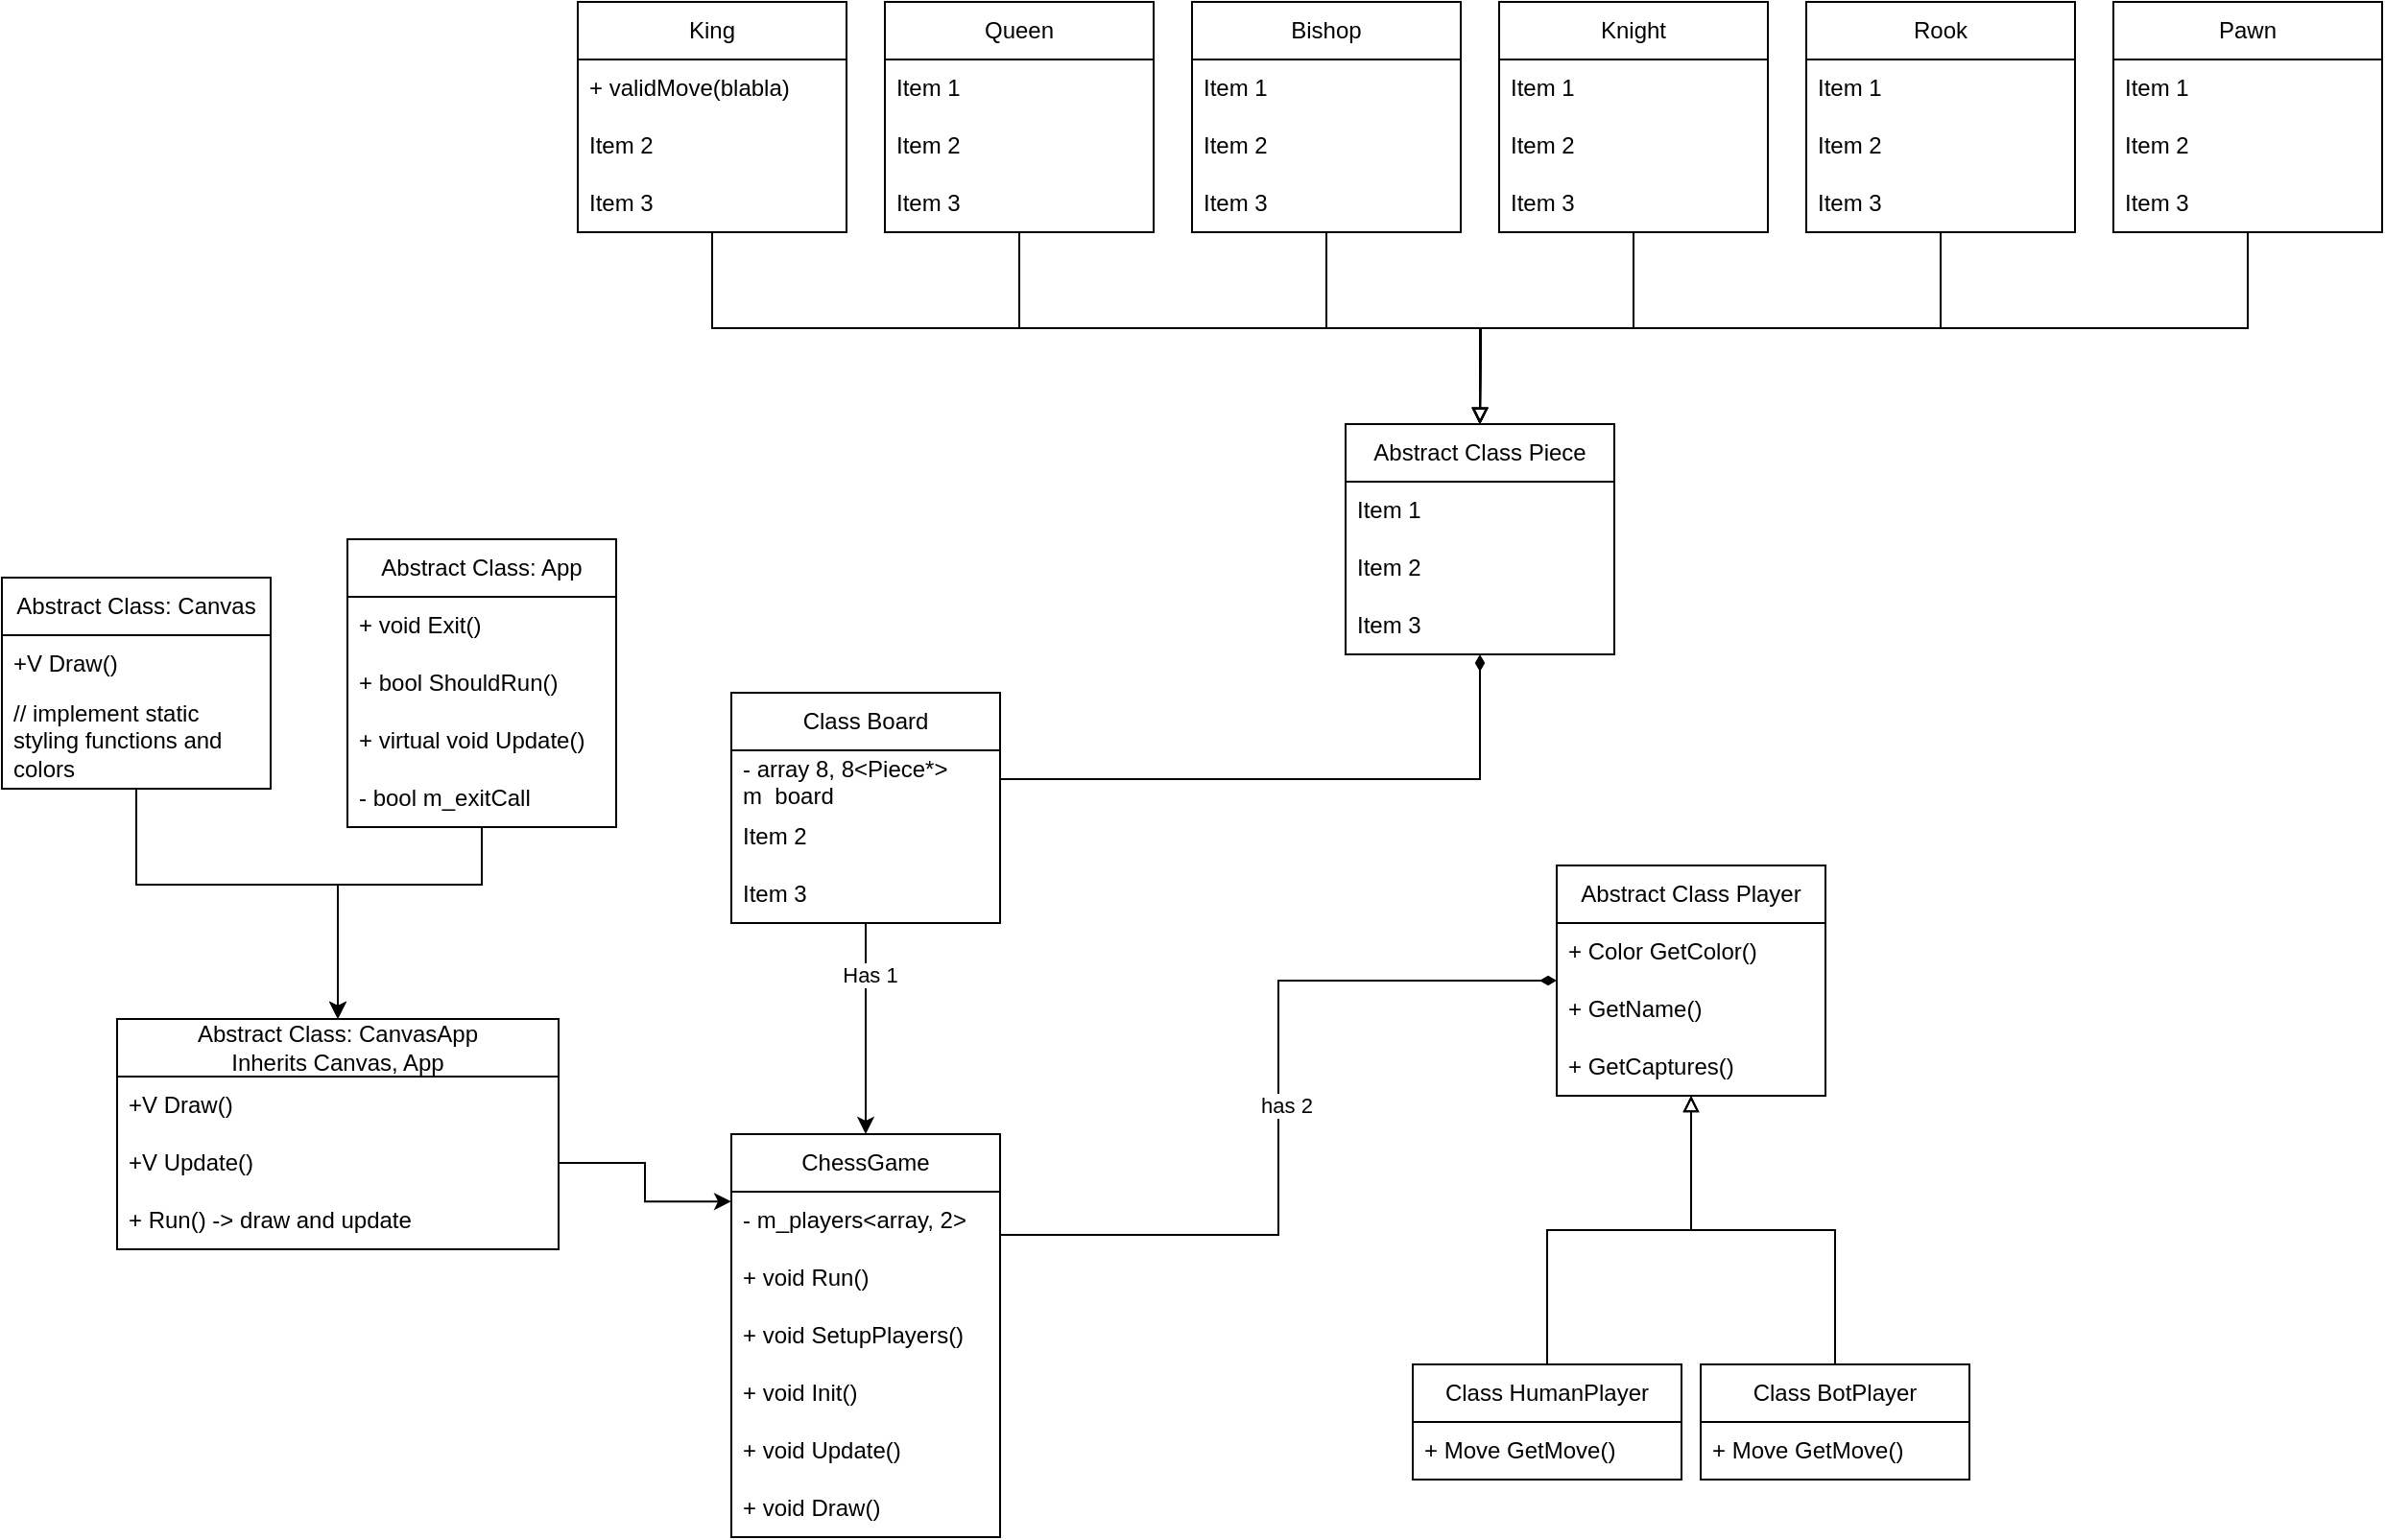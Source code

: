 <mxfile version="26.1.1">
  <diagram name="Page-1" id="PV7IphFvOg5GpPpmCQYh">
    <mxGraphModel dx="1195" dy="726" grid="1" gridSize="10" guides="1" tooltips="1" connect="1" arrows="1" fold="1" page="1" pageScale="1" pageWidth="850" pageHeight="1100" math="0" shadow="0">
      <root>
        <mxCell id="0" />
        <mxCell id="1" parent="0" />
        <mxCell id="C97NGAknHwIKoP9t7SxA-22" style="edgeStyle=orthogonalEdgeStyle;rounded=0;orthogonalLoop=1;jettySize=auto;html=1;entryX=0.5;entryY=0;entryDx=0;entryDy=0;" parent="1" source="C97NGAknHwIKoP9t7SxA-2" target="C97NGAknHwIKoP9t7SxA-16" edge="1">
          <mxGeometry relative="1" as="geometry">
            <Array as="points">
              <mxPoint x="420" y="580" />
              <mxPoint x="345" y="580" />
            </Array>
          </mxGeometry>
        </mxCell>
        <mxCell id="C97NGAknHwIKoP9t7SxA-2" value="Abstract Class: App" style="swimlane;fontStyle=0;childLayout=stackLayout;horizontal=1;startSize=30;horizontalStack=0;resizeParent=1;resizeParentMax=0;resizeLast=0;collapsible=1;marginBottom=0;whiteSpace=wrap;html=1;" parent="1" vertex="1">
          <mxGeometry x="350" y="400" width="140" height="150" as="geometry" />
        </mxCell>
        <mxCell id="C97NGAknHwIKoP9t7SxA-3" value="+ void Exit()" style="text;strokeColor=none;fillColor=none;align=left;verticalAlign=middle;spacingLeft=4;spacingRight=4;overflow=hidden;points=[[0,0.5],[1,0.5]];portConstraint=eastwest;rotatable=0;whiteSpace=wrap;html=1;" parent="C97NGAknHwIKoP9t7SxA-2" vertex="1">
          <mxGeometry y="30" width="140" height="30" as="geometry" />
        </mxCell>
        <mxCell id="C97NGAknHwIKoP9t7SxA-4" value="+ bool ShouldRun()" style="text;strokeColor=none;fillColor=none;align=left;verticalAlign=middle;spacingLeft=4;spacingRight=4;overflow=hidden;points=[[0,0.5],[1,0.5]];portConstraint=eastwest;rotatable=0;whiteSpace=wrap;html=1;" parent="C97NGAknHwIKoP9t7SxA-2" vertex="1">
          <mxGeometry y="60" width="140" height="30" as="geometry" />
        </mxCell>
        <mxCell id="C97NGAknHwIKoP9t7SxA-6" value="+ virtual void Update()&amp;nbsp;" style="text;strokeColor=none;fillColor=none;align=left;verticalAlign=middle;spacingLeft=4;spacingRight=4;overflow=hidden;points=[[0,0.5],[1,0.5]];portConstraint=eastwest;rotatable=0;whiteSpace=wrap;html=1;" parent="C97NGAknHwIKoP9t7SxA-2" vertex="1">
          <mxGeometry y="90" width="140" height="30" as="geometry" />
        </mxCell>
        <mxCell id="C97NGAknHwIKoP9t7SxA-23" value="- bool m_exitCall" style="text;strokeColor=none;fillColor=none;align=left;verticalAlign=middle;spacingLeft=4;spacingRight=4;overflow=hidden;points=[[0,0.5],[1,0.5]];portConstraint=eastwest;rotatable=0;whiteSpace=wrap;html=1;" parent="C97NGAknHwIKoP9t7SxA-2" vertex="1">
          <mxGeometry y="120" width="140" height="30" as="geometry" />
        </mxCell>
        <mxCell id="C97NGAknHwIKoP9t7SxA-21" style="edgeStyle=orthogonalEdgeStyle;rounded=0;orthogonalLoop=1;jettySize=auto;html=1;entryX=0.5;entryY=0;entryDx=0;entryDy=0;" parent="1" source="C97NGAknHwIKoP9t7SxA-11" target="C97NGAknHwIKoP9t7SxA-16" edge="1">
          <mxGeometry relative="1" as="geometry">
            <Array as="points">
              <mxPoint x="240" y="580" />
              <mxPoint x="345" y="580" />
            </Array>
          </mxGeometry>
        </mxCell>
        <mxCell id="C97NGAknHwIKoP9t7SxA-11" value="Abstract Class: Canvas" style="swimlane;fontStyle=0;childLayout=stackLayout;horizontal=1;startSize=30;horizontalStack=0;resizeParent=1;resizeParentMax=0;resizeLast=0;collapsible=1;marginBottom=0;whiteSpace=wrap;html=1;" parent="1" vertex="1">
          <mxGeometry x="170" y="420" width="140" height="110" as="geometry" />
        </mxCell>
        <mxCell id="C97NGAknHwIKoP9t7SxA-12" value="+V Draw()" style="text;strokeColor=none;fillColor=none;align=left;verticalAlign=middle;spacingLeft=4;spacingRight=4;overflow=hidden;points=[[0,0.5],[1,0.5]];portConstraint=eastwest;rotatable=0;whiteSpace=wrap;html=1;" parent="C97NGAknHwIKoP9t7SxA-11" vertex="1">
          <mxGeometry y="30" width="140" height="30" as="geometry" />
        </mxCell>
        <mxCell id="C97NGAknHwIKoP9t7SxA-14" value="// implement static styling functions and colors" style="text;strokeColor=none;fillColor=none;align=left;verticalAlign=middle;spacingLeft=4;spacingRight=4;overflow=hidden;points=[[0,0.5],[1,0.5]];portConstraint=eastwest;rotatable=0;whiteSpace=wrap;html=1;" parent="C97NGAknHwIKoP9t7SxA-11" vertex="1">
          <mxGeometry y="60" width="140" height="50" as="geometry" />
        </mxCell>
        <mxCell id="C97NGAknHwIKoP9t7SxA-16" value="Abstract Class: CanvasApp&lt;br&gt;Inherits Canvas, App" style="swimlane;fontStyle=0;childLayout=stackLayout;horizontal=1;startSize=30;horizontalStack=0;resizeParent=1;resizeParentMax=0;resizeLast=0;collapsible=1;marginBottom=0;whiteSpace=wrap;html=1;" parent="1" vertex="1">
          <mxGeometry x="230" y="650" width="230" height="120" as="geometry" />
        </mxCell>
        <mxCell id="C97NGAknHwIKoP9t7SxA-17" value="+V Draw()" style="text;strokeColor=none;fillColor=none;align=left;verticalAlign=middle;spacingLeft=4;spacingRight=4;overflow=hidden;points=[[0,0.5],[1,0.5]];portConstraint=eastwest;rotatable=0;whiteSpace=wrap;html=1;" parent="C97NGAknHwIKoP9t7SxA-16" vertex="1">
          <mxGeometry y="30" width="230" height="30" as="geometry" />
        </mxCell>
        <mxCell id="C97NGAknHwIKoP9t7SxA-18" value="+V Update()" style="text;strokeColor=none;fillColor=none;align=left;verticalAlign=middle;spacingLeft=4;spacingRight=4;overflow=hidden;points=[[0,0.5],[1,0.5]];portConstraint=eastwest;rotatable=0;whiteSpace=wrap;html=1;" parent="C97NGAknHwIKoP9t7SxA-16" vertex="1">
          <mxGeometry y="60" width="230" height="30" as="geometry" />
        </mxCell>
        <mxCell id="C97NGAknHwIKoP9t7SxA-19" value="+ Run() -&amp;gt; draw and update" style="text;strokeColor=none;fillColor=none;align=left;verticalAlign=middle;spacingLeft=4;spacingRight=4;overflow=hidden;points=[[0,0.5],[1,0.5]];portConstraint=eastwest;rotatable=0;whiteSpace=wrap;html=1;" parent="C97NGAknHwIKoP9t7SxA-16" vertex="1">
          <mxGeometry y="90" width="230" height="30" as="geometry" />
        </mxCell>
        <mxCell id="C97NGAknHwIKoP9t7SxA-24" value="ChessGame" style="swimlane;fontStyle=0;childLayout=stackLayout;horizontal=1;startSize=30;horizontalStack=0;resizeParent=1;resizeParentMax=0;resizeLast=0;collapsible=1;marginBottom=0;whiteSpace=wrap;html=1;" parent="1" vertex="1">
          <mxGeometry x="550" y="710" width="140" height="210" as="geometry" />
        </mxCell>
        <mxCell id="C97NGAknHwIKoP9t7SxA-26" value="- m_players&amp;lt;array, 2&amp;gt;" style="text;strokeColor=none;fillColor=none;align=left;verticalAlign=middle;spacingLeft=4;spacingRight=4;overflow=hidden;points=[[0,0.5],[1,0.5]];portConstraint=eastwest;rotatable=0;whiteSpace=wrap;html=1;" parent="C97NGAknHwIKoP9t7SxA-24" vertex="1">
          <mxGeometry y="30" width="140" height="30" as="geometry" />
        </mxCell>
        <mxCell id="C97NGAknHwIKoP9t7SxA-49" value="+ void Run()" style="text;strokeColor=none;fillColor=none;align=left;verticalAlign=middle;spacingLeft=4;spacingRight=4;overflow=hidden;points=[[0,0.5],[1,0.5]];portConstraint=eastwest;rotatable=0;whiteSpace=wrap;html=1;" parent="C97NGAknHwIKoP9t7SxA-24" vertex="1">
          <mxGeometry y="60" width="140" height="30" as="geometry" />
        </mxCell>
        <mxCell id="4ls9WZT4xBUHSmA4bXE3-19" value="+ void SetupPlayers()" style="text;strokeColor=none;fillColor=none;align=left;verticalAlign=middle;spacingLeft=4;spacingRight=4;overflow=hidden;points=[[0,0.5],[1,0.5]];portConstraint=eastwest;rotatable=0;whiteSpace=wrap;html=1;" vertex="1" parent="C97NGAknHwIKoP9t7SxA-24">
          <mxGeometry y="90" width="140" height="30" as="geometry" />
        </mxCell>
        <mxCell id="4ls9WZT4xBUHSmA4bXE3-20" value="+ void Init()" style="text;strokeColor=none;fillColor=none;align=left;verticalAlign=middle;spacingLeft=4;spacingRight=4;overflow=hidden;points=[[0,0.5],[1,0.5]];portConstraint=eastwest;rotatable=0;whiteSpace=wrap;html=1;" vertex="1" parent="C97NGAknHwIKoP9t7SxA-24">
          <mxGeometry y="120" width="140" height="30" as="geometry" />
        </mxCell>
        <mxCell id="4ls9WZT4xBUHSmA4bXE3-21" value="+ void Update()" style="text;strokeColor=none;fillColor=none;align=left;verticalAlign=middle;spacingLeft=4;spacingRight=4;overflow=hidden;points=[[0,0.5],[1,0.5]];portConstraint=eastwest;rotatable=0;whiteSpace=wrap;html=1;" vertex="1" parent="C97NGAknHwIKoP9t7SxA-24">
          <mxGeometry y="150" width="140" height="30" as="geometry" />
        </mxCell>
        <mxCell id="4ls9WZT4xBUHSmA4bXE3-22" value="+ void Draw()" style="text;strokeColor=none;fillColor=none;align=left;verticalAlign=middle;spacingLeft=4;spacingRight=4;overflow=hidden;points=[[0,0.5],[1,0.5]];portConstraint=eastwest;rotatable=0;whiteSpace=wrap;html=1;" vertex="1" parent="C97NGAknHwIKoP9t7SxA-24">
          <mxGeometry y="180" width="140" height="30" as="geometry" />
        </mxCell>
        <mxCell id="C97NGAknHwIKoP9t7SxA-28" style="edgeStyle=orthogonalEdgeStyle;rounded=0;orthogonalLoop=1;jettySize=auto;html=1;entryX=0;entryY=0.167;entryDx=0;entryDy=0;entryPerimeter=0;" parent="1" source="C97NGAknHwIKoP9t7SxA-18" target="C97NGAknHwIKoP9t7SxA-24" edge="1">
          <mxGeometry relative="1" as="geometry" />
        </mxCell>
        <mxCell id="C97NGAknHwIKoP9t7SxA-50" style="edgeStyle=orthogonalEdgeStyle;rounded=0;orthogonalLoop=1;jettySize=auto;html=1;" parent="1" source="C97NGAknHwIKoP9t7SxA-29" target="C97NGAknHwIKoP9t7SxA-24" edge="1">
          <mxGeometry relative="1" as="geometry" />
        </mxCell>
        <mxCell id="C97NGAknHwIKoP9t7SxA-51" value="Has 1" style="edgeLabel;html=1;align=center;verticalAlign=middle;resizable=0;points=[];" parent="C97NGAknHwIKoP9t7SxA-50" vertex="1" connectable="0">
          <mxGeometry x="-0.514" y="2" relative="1" as="geometry">
            <mxPoint as="offset" />
          </mxGeometry>
        </mxCell>
        <mxCell id="C97NGAknHwIKoP9t7SxA-29" value="Class Board" style="swimlane;fontStyle=0;childLayout=stackLayout;horizontal=1;startSize=30;horizontalStack=0;resizeParent=1;resizeParentMax=0;resizeLast=0;collapsible=1;marginBottom=0;whiteSpace=wrap;html=1;" parent="1" vertex="1">
          <mxGeometry x="550" y="480" width="140" height="120" as="geometry" />
        </mxCell>
        <mxCell id="C97NGAknHwIKoP9t7SxA-30" value="- array 8, 8&amp;lt;Piece*&amp;gt; m_board" style="text;strokeColor=none;fillColor=none;align=left;verticalAlign=middle;spacingLeft=4;spacingRight=4;overflow=hidden;points=[[0,0.5],[1,0.5]];portConstraint=eastwest;rotatable=0;whiteSpace=wrap;html=1;" parent="C97NGAknHwIKoP9t7SxA-29" vertex="1">
          <mxGeometry y="30" width="140" height="30" as="geometry" />
        </mxCell>
        <mxCell id="C97NGAknHwIKoP9t7SxA-31" value="Item 2" style="text;strokeColor=none;fillColor=none;align=left;verticalAlign=middle;spacingLeft=4;spacingRight=4;overflow=hidden;points=[[0,0.5],[1,0.5]];portConstraint=eastwest;rotatable=0;whiteSpace=wrap;html=1;" parent="C97NGAknHwIKoP9t7SxA-29" vertex="1">
          <mxGeometry y="60" width="140" height="30" as="geometry" />
        </mxCell>
        <mxCell id="C97NGAknHwIKoP9t7SxA-32" value="Item 3" style="text;strokeColor=none;fillColor=none;align=left;verticalAlign=middle;spacingLeft=4;spacingRight=4;overflow=hidden;points=[[0,0.5],[1,0.5]];portConstraint=eastwest;rotatable=0;whiteSpace=wrap;html=1;" parent="C97NGAknHwIKoP9t7SxA-29" vertex="1">
          <mxGeometry y="90" width="140" height="30" as="geometry" />
        </mxCell>
        <mxCell id="C97NGAknHwIKoP9t7SxA-45" style="edgeStyle=orthogonalEdgeStyle;rounded=0;orthogonalLoop=1;jettySize=auto;html=1;entryX=0.5;entryY=0;entryDx=0;entryDy=0;startArrow=block;startFill=0;endArrow=none;" parent="1" source="C97NGAknHwIKoP9t7SxA-33" target="C97NGAknHwIKoP9t7SxA-37" edge="1">
          <mxGeometry relative="1" as="geometry" />
        </mxCell>
        <mxCell id="C97NGAknHwIKoP9t7SxA-46" style="edgeStyle=orthogonalEdgeStyle;rounded=0;orthogonalLoop=1;jettySize=auto;html=1;entryX=0.5;entryY=0;entryDx=0;entryDy=0;endArrow=none;startFill=0;startArrow=block;" parent="1" source="C97NGAknHwIKoP9t7SxA-33" target="C97NGAknHwIKoP9t7SxA-41" edge="1">
          <mxGeometry relative="1" as="geometry" />
        </mxCell>
        <mxCell id="C97NGAknHwIKoP9t7SxA-47" style="edgeStyle=orthogonalEdgeStyle;rounded=0;orthogonalLoop=1;jettySize=auto;html=1;entryX=1;entryY=0.25;entryDx=0;entryDy=0;startArrow=diamondThin;startFill=1;endArrow=none;" parent="1" source="C97NGAknHwIKoP9t7SxA-33" target="C97NGAknHwIKoP9t7SxA-24" edge="1">
          <mxGeometry relative="1" as="geometry" />
        </mxCell>
        <mxCell id="C97NGAknHwIKoP9t7SxA-48" value="has 2" style="edgeLabel;html=1;align=center;verticalAlign=middle;resizable=0;points=[];" parent="C97NGAknHwIKoP9t7SxA-47" vertex="1" connectable="0">
          <mxGeometry x="-0.007" y="4" relative="1" as="geometry">
            <mxPoint as="offset" />
          </mxGeometry>
        </mxCell>
        <mxCell id="C97NGAknHwIKoP9t7SxA-33" value="Abstract Class Player" style="swimlane;fontStyle=0;childLayout=stackLayout;horizontal=1;startSize=30;horizontalStack=0;resizeParent=1;resizeParentMax=0;resizeLast=0;collapsible=1;marginBottom=0;whiteSpace=wrap;html=1;" parent="1" vertex="1">
          <mxGeometry x="980" y="570" width="140" height="120" as="geometry" />
        </mxCell>
        <mxCell id="C97NGAknHwIKoP9t7SxA-34" value="+ Color GetColor()" style="text;strokeColor=none;fillColor=none;align=left;verticalAlign=middle;spacingLeft=4;spacingRight=4;overflow=hidden;points=[[0,0.5],[1,0.5]];portConstraint=eastwest;rotatable=0;whiteSpace=wrap;html=1;" parent="C97NGAknHwIKoP9t7SxA-33" vertex="1">
          <mxGeometry y="30" width="140" height="30" as="geometry" />
        </mxCell>
        <mxCell id="C97NGAknHwIKoP9t7SxA-36" value="+ GetName()" style="text;strokeColor=none;fillColor=none;align=left;verticalAlign=middle;spacingLeft=4;spacingRight=4;overflow=hidden;points=[[0,0.5],[1,0.5]];portConstraint=eastwest;rotatable=0;whiteSpace=wrap;html=1;" parent="C97NGAknHwIKoP9t7SxA-33" vertex="1">
          <mxGeometry y="60" width="140" height="30" as="geometry" />
        </mxCell>
        <mxCell id="I_alZ1mFx1OADWiArfao-1" value="+ GetCaptures()" style="text;strokeColor=none;fillColor=none;align=left;verticalAlign=middle;spacingLeft=4;spacingRight=4;overflow=hidden;points=[[0,0.5],[1,0.5]];portConstraint=eastwest;rotatable=0;whiteSpace=wrap;html=1;" parent="C97NGAknHwIKoP9t7SxA-33" vertex="1">
          <mxGeometry y="90" width="140" height="30" as="geometry" />
        </mxCell>
        <mxCell id="C97NGAknHwIKoP9t7SxA-37" value="Class HumanPlayer" style="swimlane;fontStyle=0;childLayout=stackLayout;horizontal=1;startSize=30;horizontalStack=0;resizeParent=1;resizeParentMax=0;resizeLast=0;collapsible=1;marginBottom=0;whiteSpace=wrap;html=1;" parent="1" vertex="1">
          <mxGeometry x="905" y="830" width="140" height="60" as="geometry" />
        </mxCell>
        <mxCell id="C97NGAknHwIKoP9t7SxA-38" value="+ Move GetMove()" style="text;strokeColor=none;fillColor=none;align=left;verticalAlign=middle;spacingLeft=4;spacingRight=4;overflow=hidden;points=[[0,0.5],[1,0.5]];portConstraint=eastwest;rotatable=0;whiteSpace=wrap;html=1;" parent="C97NGAknHwIKoP9t7SxA-37" vertex="1">
          <mxGeometry y="30" width="140" height="30" as="geometry" />
        </mxCell>
        <mxCell id="C97NGAknHwIKoP9t7SxA-41" value="Class BotPlayer" style="swimlane;fontStyle=0;childLayout=stackLayout;horizontal=1;startSize=30;horizontalStack=0;resizeParent=1;resizeParentMax=0;resizeLast=0;collapsible=1;marginBottom=0;whiteSpace=wrap;html=1;" parent="1" vertex="1">
          <mxGeometry x="1055" y="830" width="140" height="60" as="geometry" />
        </mxCell>
        <mxCell id="C97NGAknHwIKoP9t7SxA-42" value="+ Move GetMove()" style="text;strokeColor=none;fillColor=none;align=left;verticalAlign=middle;spacingLeft=4;spacingRight=4;overflow=hidden;points=[[0,0.5],[1,0.5]];portConstraint=eastwest;rotatable=0;whiteSpace=wrap;html=1;" parent="C97NGAknHwIKoP9t7SxA-41" vertex="1">
          <mxGeometry y="30" width="140" height="30" as="geometry" />
        </mxCell>
        <mxCell id="C97NGAknHwIKoP9t7SxA-56" style="edgeStyle=orthogonalEdgeStyle;rounded=0;orthogonalLoop=1;jettySize=auto;html=1;entryX=1;entryY=0.5;entryDx=0;entryDy=0;startArrow=diamondThin;startFill=1;endArrow=none;" parent="1" source="C97NGAknHwIKoP9t7SxA-52" target="C97NGAknHwIKoP9t7SxA-30" edge="1">
          <mxGeometry relative="1" as="geometry" />
        </mxCell>
        <mxCell id="C97NGAknHwIKoP9t7SxA-52" value="Abstract Class Piece" style="swimlane;fontStyle=0;childLayout=stackLayout;horizontal=1;startSize=30;horizontalStack=0;resizeParent=1;resizeParentMax=0;resizeLast=0;collapsible=1;marginBottom=0;whiteSpace=wrap;html=1;" parent="1" vertex="1">
          <mxGeometry x="870" y="340" width="140" height="120" as="geometry" />
        </mxCell>
        <mxCell id="C97NGAknHwIKoP9t7SxA-53" value="Item 1" style="text;strokeColor=none;fillColor=none;align=left;verticalAlign=middle;spacingLeft=4;spacingRight=4;overflow=hidden;points=[[0,0.5],[1,0.5]];portConstraint=eastwest;rotatable=0;whiteSpace=wrap;html=1;" parent="C97NGAknHwIKoP9t7SxA-52" vertex="1">
          <mxGeometry y="30" width="140" height="30" as="geometry" />
        </mxCell>
        <mxCell id="C97NGAknHwIKoP9t7SxA-54" value="Item 2" style="text;strokeColor=none;fillColor=none;align=left;verticalAlign=middle;spacingLeft=4;spacingRight=4;overflow=hidden;points=[[0,0.5],[1,0.5]];portConstraint=eastwest;rotatable=0;whiteSpace=wrap;html=1;" parent="C97NGAknHwIKoP9t7SxA-52" vertex="1">
          <mxGeometry y="60" width="140" height="30" as="geometry" />
        </mxCell>
        <mxCell id="C97NGAknHwIKoP9t7SxA-55" value="Item 3" style="text;strokeColor=none;fillColor=none;align=left;verticalAlign=middle;spacingLeft=4;spacingRight=4;overflow=hidden;points=[[0,0.5],[1,0.5]];portConstraint=eastwest;rotatable=0;whiteSpace=wrap;html=1;" parent="C97NGAknHwIKoP9t7SxA-52" vertex="1">
          <mxGeometry y="90" width="140" height="30" as="geometry" />
        </mxCell>
        <mxCell id="4ls9WZT4xBUHSmA4bXE3-31" style="edgeStyle=orthogonalEdgeStyle;rounded=0;orthogonalLoop=1;jettySize=auto;html=1;exitX=0.5;exitY=1;exitDx=0;exitDy=0;entryX=0.5;entryY=0;entryDx=0;entryDy=0;endArrow=block;endFill=0;" edge="1" parent="1" source="4ls9WZT4xBUHSmA4bXE3-3" target="C97NGAknHwIKoP9t7SxA-52">
          <mxGeometry relative="1" as="geometry" />
        </mxCell>
        <mxCell id="4ls9WZT4xBUHSmA4bXE3-3" value="King" style="swimlane;fontStyle=0;childLayout=stackLayout;horizontal=1;startSize=30;horizontalStack=0;resizeParent=1;resizeParentMax=0;resizeLast=0;collapsible=1;marginBottom=0;whiteSpace=wrap;html=1;" vertex="1" parent="1">
          <mxGeometry x="470" y="120" width="140" height="120" as="geometry" />
        </mxCell>
        <mxCell id="4ls9WZT4xBUHSmA4bXE3-4" value="+ validMove(blabla)" style="text;strokeColor=none;fillColor=none;align=left;verticalAlign=middle;spacingLeft=4;spacingRight=4;overflow=hidden;points=[[0,0.5],[1,0.5]];portConstraint=eastwest;rotatable=0;whiteSpace=wrap;html=1;" vertex="1" parent="4ls9WZT4xBUHSmA4bXE3-3">
          <mxGeometry y="30" width="140" height="30" as="geometry" />
        </mxCell>
        <mxCell id="4ls9WZT4xBUHSmA4bXE3-5" value="Item 2" style="text;strokeColor=none;fillColor=none;align=left;verticalAlign=middle;spacingLeft=4;spacingRight=4;overflow=hidden;points=[[0,0.5],[1,0.5]];portConstraint=eastwest;rotatable=0;whiteSpace=wrap;html=1;" vertex="1" parent="4ls9WZT4xBUHSmA4bXE3-3">
          <mxGeometry y="60" width="140" height="30" as="geometry" />
        </mxCell>
        <mxCell id="4ls9WZT4xBUHSmA4bXE3-6" value="Item 3" style="text;strokeColor=none;fillColor=none;align=left;verticalAlign=middle;spacingLeft=4;spacingRight=4;overflow=hidden;points=[[0,0.5],[1,0.5]];portConstraint=eastwest;rotatable=0;whiteSpace=wrap;html=1;" vertex="1" parent="4ls9WZT4xBUHSmA4bXE3-3">
          <mxGeometry y="90" width="140" height="30" as="geometry" />
        </mxCell>
        <mxCell id="4ls9WZT4xBUHSmA4bXE3-32" style="edgeStyle=orthogonalEdgeStyle;rounded=0;orthogonalLoop=1;jettySize=auto;html=1;exitX=0.5;exitY=1;exitDx=0;exitDy=0;endArrow=block;endFill=0;" edge="1" parent="1" source="4ls9WZT4xBUHSmA4bXE3-7">
          <mxGeometry relative="1" as="geometry">
            <mxPoint x="940" y="340" as="targetPoint" />
          </mxGeometry>
        </mxCell>
        <mxCell id="4ls9WZT4xBUHSmA4bXE3-7" value="Queen" style="swimlane;fontStyle=0;childLayout=stackLayout;horizontal=1;startSize=30;horizontalStack=0;resizeParent=1;resizeParentMax=0;resizeLast=0;collapsible=1;marginBottom=0;whiteSpace=wrap;html=1;" vertex="1" parent="1">
          <mxGeometry x="630" y="120" width="140" height="120" as="geometry" />
        </mxCell>
        <mxCell id="4ls9WZT4xBUHSmA4bXE3-8" value="Item 1" style="text;strokeColor=none;fillColor=none;align=left;verticalAlign=middle;spacingLeft=4;spacingRight=4;overflow=hidden;points=[[0,0.5],[1,0.5]];portConstraint=eastwest;rotatable=0;whiteSpace=wrap;html=1;" vertex="1" parent="4ls9WZT4xBUHSmA4bXE3-7">
          <mxGeometry y="30" width="140" height="30" as="geometry" />
        </mxCell>
        <mxCell id="4ls9WZT4xBUHSmA4bXE3-9" value="Item 2" style="text;strokeColor=none;fillColor=none;align=left;verticalAlign=middle;spacingLeft=4;spacingRight=4;overflow=hidden;points=[[0,0.5],[1,0.5]];portConstraint=eastwest;rotatable=0;whiteSpace=wrap;html=1;" vertex="1" parent="4ls9WZT4xBUHSmA4bXE3-7">
          <mxGeometry y="60" width="140" height="30" as="geometry" />
        </mxCell>
        <mxCell id="4ls9WZT4xBUHSmA4bXE3-10" value="Item 3" style="text;strokeColor=none;fillColor=none;align=left;verticalAlign=middle;spacingLeft=4;spacingRight=4;overflow=hidden;points=[[0,0.5],[1,0.5]];portConstraint=eastwest;rotatable=0;whiteSpace=wrap;html=1;" vertex="1" parent="4ls9WZT4xBUHSmA4bXE3-7">
          <mxGeometry y="90" width="140" height="30" as="geometry" />
        </mxCell>
        <mxCell id="4ls9WZT4xBUHSmA4bXE3-33" style="edgeStyle=orthogonalEdgeStyle;rounded=0;orthogonalLoop=1;jettySize=auto;html=1;exitX=0.5;exitY=1;exitDx=0;exitDy=0;endArrow=block;endFill=0;" edge="1" parent="1" source="4ls9WZT4xBUHSmA4bXE3-11">
          <mxGeometry relative="1" as="geometry">
            <mxPoint x="940" y="340" as="targetPoint" />
          </mxGeometry>
        </mxCell>
        <mxCell id="4ls9WZT4xBUHSmA4bXE3-11" value="Bishop" style="swimlane;fontStyle=0;childLayout=stackLayout;horizontal=1;startSize=30;horizontalStack=0;resizeParent=1;resizeParentMax=0;resizeLast=0;collapsible=1;marginBottom=0;whiteSpace=wrap;html=1;" vertex="1" parent="1">
          <mxGeometry x="790" y="120" width="140" height="120" as="geometry" />
        </mxCell>
        <mxCell id="4ls9WZT4xBUHSmA4bXE3-12" value="Item 1" style="text;strokeColor=none;fillColor=none;align=left;verticalAlign=middle;spacingLeft=4;spacingRight=4;overflow=hidden;points=[[0,0.5],[1,0.5]];portConstraint=eastwest;rotatable=0;whiteSpace=wrap;html=1;" vertex="1" parent="4ls9WZT4xBUHSmA4bXE3-11">
          <mxGeometry y="30" width="140" height="30" as="geometry" />
        </mxCell>
        <mxCell id="4ls9WZT4xBUHSmA4bXE3-13" value="Item 2" style="text;strokeColor=none;fillColor=none;align=left;verticalAlign=middle;spacingLeft=4;spacingRight=4;overflow=hidden;points=[[0,0.5],[1,0.5]];portConstraint=eastwest;rotatable=0;whiteSpace=wrap;html=1;" vertex="1" parent="4ls9WZT4xBUHSmA4bXE3-11">
          <mxGeometry y="60" width="140" height="30" as="geometry" />
        </mxCell>
        <mxCell id="4ls9WZT4xBUHSmA4bXE3-14" value="Item 3" style="text;strokeColor=none;fillColor=none;align=left;verticalAlign=middle;spacingLeft=4;spacingRight=4;overflow=hidden;points=[[0,0.5],[1,0.5]];portConstraint=eastwest;rotatable=0;whiteSpace=wrap;html=1;" vertex="1" parent="4ls9WZT4xBUHSmA4bXE3-11">
          <mxGeometry y="90" width="140" height="30" as="geometry" />
        </mxCell>
        <mxCell id="4ls9WZT4xBUHSmA4bXE3-34" style="edgeStyle=orthogonalEdgeStyle;rounded=0;orthogonalLoop=1;jettySize=auto;html=1;exitX=0.5;exitY=1;exitDx=0;exitDy=0;endArrow=block;endFill=0;" edge="1" parent="1" source="4ls9WZT4xBUHSmA4bXE3-15">
          <mxGeometry relative="1" as="geometry">
            <mxPoint x="940" y="340" as="targetPoint" />
          </mxGeometry>
        </mxCell>
        <mxCell id="4ls9WZT4xBUHSmA4bXE3-15" value="Knight" style="swimlane;fontStyle=0;childLayout=stackLayout;horizontal=1;startSize=30;horizontalStack=0;resizeParent=1;resizeParentMax=0;resizeLast=0;collapsible=1;marginBottom=0;whiteSpace=wrap;html=1;" vertex="1" parent="1">
          <mxGeometry x="950" y="120" width="140" height="120" as="geometry" />
        </mxCell>
        <mxCell id="4ls9WZT4xBUHSmA4bXE3-16" value="Item 1" style="text;strokeColor=none;fillColor=none;align=left;verticalAlign=middle;spacingLeft=4;spacingRight=4;overflow=hidden;points=[[0,0.5],[1,0.5]];portConstraint=eastwest;rotatable=0;whiteSpace=wrap;html=1;" vertex="1" parent="4ls9WZT4xBUHSmA4bXE3-15">
          <mxGeometry y="30" width="140" height="30" as="geometry" />
        </mxCell>
        <mxCell id="4ls9WZT4xBUHSmA4bXE3-17" value="Item 2" style="text;strokeColor=none;fillColor=none;align=left;verticalAlign=middle;spacingLeft=4;spacingRight=4;overflow=hidden;points=[[0,0.5],[1,0.5]];portConstraint=eastwest;rotatable=0;whiteSpace=wrap;html=1;" vertex="1" parent="4ls9WZT4xBUHSmA4bXE3-15">
          <mxGeometry y="60" width="140" height="30" as="geometry" />
        </mxCell>
        <mxCell id="4ls9WZT4xBUHSmA4bXE3-18" value="Item 3" style="text;strokeColor=none;fillColor=none;align=left;verticalAlign=middle;spacingLeft=4;spacingRight=4;overflow=hidden;points=[[0,0.5],[1,0.5]];portConstraint=eastwest;rotatable=0;whiteSpace=wrap;html=1;" vertex="1" parent="4ls9WZT4xBUHSmA4bXE3-15">
          <mxGeometry y="90" width="140" height="30" as="geometry" />
        </mxCell>
        <mxCell id="4ls9WZT4xBUHSmA4bXE3-36" style="edgeStyle=orthogonalEdgeStyle;rounded=0;orthogonalLoop=1;jettySize=auto;html=1;exitX=0.5;exitY=1;exitDx=0;exitDy=0;entryX=0.5;entryY=0;entryDx=0;entryDy=0;endArrow=block;endFill=0;" edge="1" parent="1" source="4ls9WZT4xBUHSmA4bXE3-23" target="C97NGAknHwIKoP9t7SxA-52">
          <mxGeometry relative="1" as="geometry" />
        </mxCell>
        <mxCell id="4ls9WZT4xBUHSmA4bXE3-23" value="Pawn" style="swimlane;fontStyle=0;childLayout=stackLayout;horizontal=1;startSize=30;horizontalStack=0;resizeParent=1;resizeParentMax=0;resizeLast=0;collapsible=1;marginBottom=0;whiteSpace=wrap;html=1;" vertex="1" parent="1">
          <mxGeometry x="1270" y="120" width="140" height="120" as="geometry" />
        </mxCell>
        <mxCell id="4ls9WZT4xBUHSmA4bXE3-24" value="Item 1" style="text;strokeColor=none;fillColor=none;align=left;verticalAlign=middle;spacingLeft=4;spacingRight=4;overflow=hidden;points=[[0,0.5],[1,0.5]];portConstraint=eastwest;rotatable=0;whiteSpace=wrap;html=1;" vertex="1" parent="4ls9WZT4xBUHSmA4bXE3-23">
          <mxGeometry y="30" width="140" height="30" as="geometry" />
        </mxCell>
        <mxCell id="4ls9WZT4xBUHSmA4bXE3-25" value="Item 2" style="text;strokeColor=none;fillColor=none;align=left;verticalAlign=middle;spacingLeft=4;spacingRight=4;overflow=hidden;points=[[0,0.5],[1,0.5]];portConstraint=eastwest;rotatable=0;whiteSpace=wrap;html=1;" vertex="1" parent="4ls9WZT4xBUHSmA4bXE3-23">
          <mxGeometry y="60" width="140" height="30" as="geometry" />
        </mxCell>
        <mxCell id="4ls9WZT4xBUHSmA4bXE3-26" value="Item 3" style="text;strokeColor=none;fillColor=none;align=left;verticalAlign=middle;spacingLeft=4;spacingRight=4;overflow=hidden;points=[[0,0.5],[1,0.5]];portConstraint=eastwest;rotatable=0;whiteSpace=wrap;html=1;" vertex="1" parent="4ls9WZT4xBUHSmA4bXE3-23">
          <mxGeometry y="90" width="140" height="30" as="geometry" />
        </mxCell>
        <mxCell id="4ls9WZT4xBUHSmA4bXE3-35" style="edgeStyle=orthogonalEdgeStyle;rounded=0;orthogonalLoop=1;jettySize=auto;html=1;exitX=0.5;exitY=1;exitDx=0;exitDy=0;entryX=0.5;entryY=0;entryDx=0;entryDy=0;endArrow=block;endFill=0;" edge="1" parent="1" source="4ls9WZT4xBUHSmA4bXE3-27" target="C97NGAknHwIKoP9t7SxA-52">
          <mxGeometry relative="1" as="geometry" />
        </mxCell>
        <mxCell id="4ls9WZT4xBUHSmA4bXE3-27" value="Rook" style="swimlane;fontStyle=0;childLayout=stackLayout;horizontal=1;startSize=30;horizontalStack=0;resizeParent=1;resizeParentMax=0;resizeLast=0;collapsible=1;marginBottom=0;whiteSpace=wrap;html=1;" vertex="1" parent="1">
          <mxGeometry x="1110" y="120" width="140" height="120" as="geometry" />
        </mxCell>
        <mxCell id="4ls9WZT4xBUHSmA4bXE3-28" value="Item 1" style="text;strokeColor=none;fillColor=none;align=left;verticalAlign=middle;spacingLeft=4;spacingRight=4;overflow=hidden;points=[[0,0.5],[1,0.5]];portConstraint=eastwest;rotatable=0;whiteSpace=wrap;html=1;" vertex="1" parent="4ls9WZT4xBUHSmA4bXE3-27">
          <mxGeometry y="30" width="140" height="30" as="geometry" />
        </mxCell>
        <mxCell id="4ls9WZT4xBUHSmA4bXE3-29" value="Item 2" style="text;strokeColor=none;fillColor=none;align=left;verticalAlign=middle;spacingLeft=4;spacingRight=4;overflow=hidden;points=[[0,0.5],[1,0.5]];portConstraint=eastwest;rotatable=0;whiteSpace=wrap;html=1;" vertex="1" parent="4ls9WZT4xBUHSmA4bXE3-27">
          <mxGeometry y="60" width="140" height="30" as="geometry" />
        </mxCell>
        <mxCell id="4ls9WZT4xBUHSmA4bXE3-30" value="Item 3" style="text;strokeColor=none;fillColor=none;align=left;verticalAlign=middle;spacingLeft=4;spacingRight=4;overflow=hidden;points=[[0,0.5],[1,0.5]];portConstraint=eastwest;rotatable=0;whiteSpace=wrap;html=1;" vertex="1" parent="4ls9WZT4xBUHSmA4bXE3-27">
          <mxGeometry y="90" width="140" height="30" as="geometry" />
        </mxCell>
      </root>
    </mxGraphModel>
  </diagram>
</mxfile>
